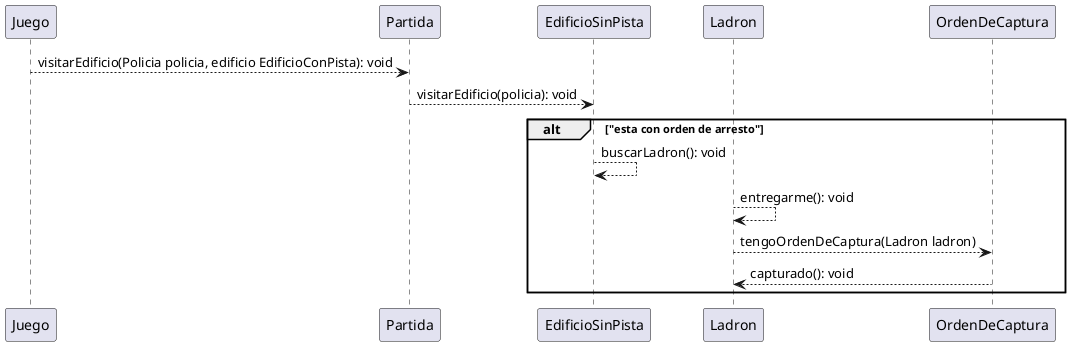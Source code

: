 @startuml
Juego --> Partida: visitarEdificio(Policia policia, edificio EdificioConPista): void
Partida --> EdificioSinPista: visitarEdificio(policia): void
alt "esta con orden de arresto"
    EdificioSinPista --> EdificioSinPista : buscarLadron(): void
    Ladron --> Ladron: entregarme(): void
    Ladron --> OrdenDeCaptura : tengoOrdenDeCaptura(Ladron ladron)
    OrdenDeCaptura --> Ladron : capturado(): void
end
@enduml